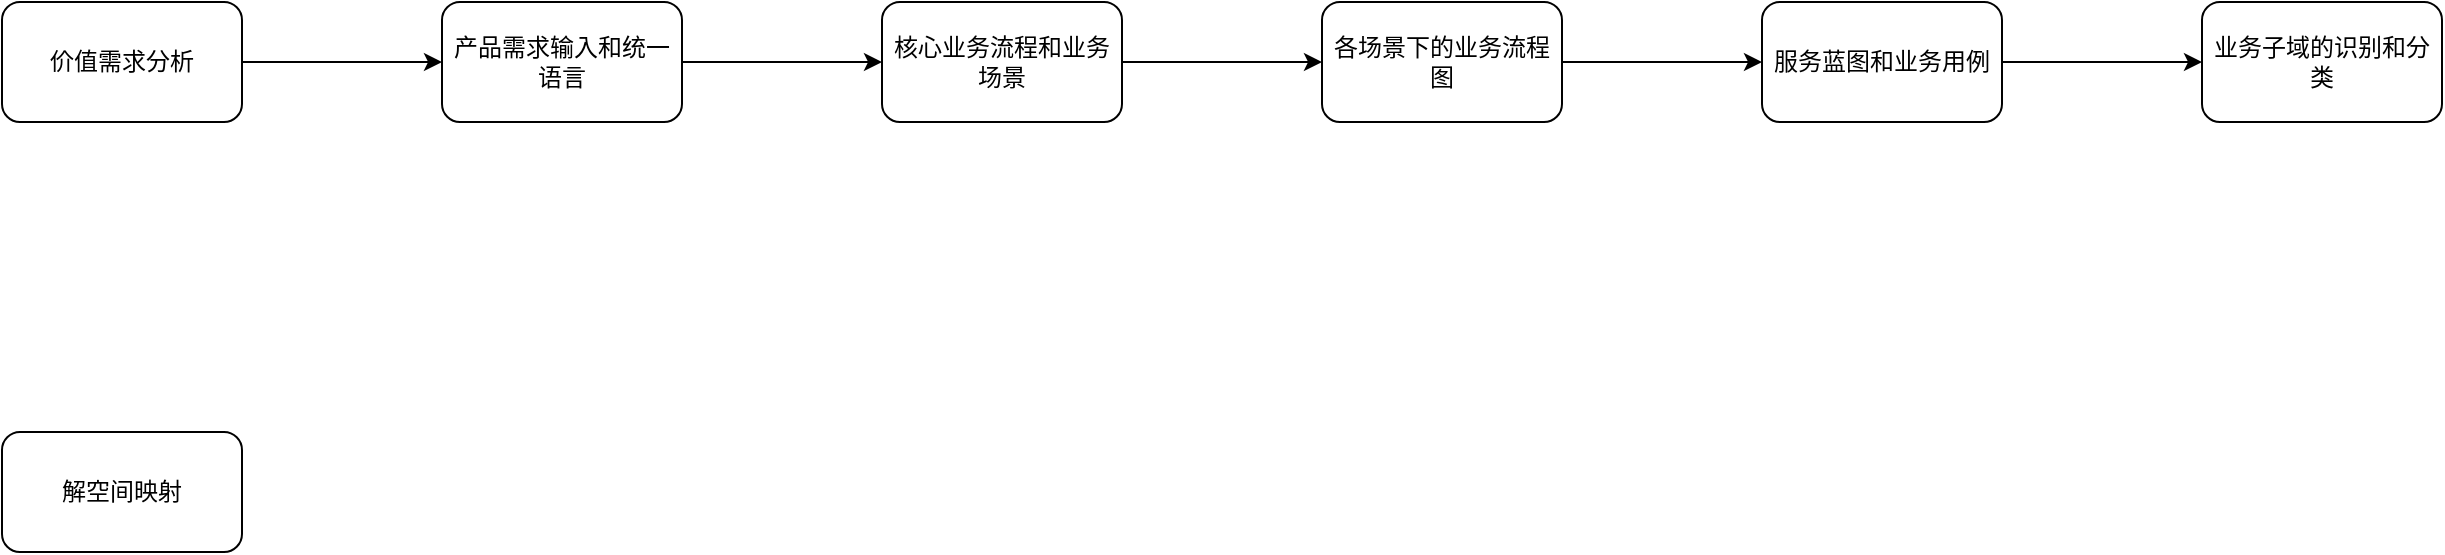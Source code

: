 <mxfile version="24.0.3" type="github" pages="2">
  <diagram id="Bya8YVAi6foZ-Rw3QWvD" name="整体工作流程">
    <mxGraphModel dx="3085" dy="761" grid="1" gridSize="10" guides="1" tooltips="1" connect="1" arrows="1" fold="1" page="1" pageScale="1" pageWidth="827" pageHeight="1169" math="0" shadow="0">
      <root>
        <mxCell id="0" />
        <mxCell id="1" parent="0" />
        <mxCell id="W6MPHKf1kPhkQsMJVkWc-1" value="解空间映射" style="rounded=1;whiteSpace=wrap;html=1;" parent="1" vertex="1">
          <mxGeometry x="-1170" y="585" width="120" height="60" as="geometry" />
        </mxCell>
        <mxCell id="W6MPHKf1kPhkQsMJVkWc-2" value="" style="edgeStyle=orthogonalEdgeStyle;rounded=0;orthogonalLoop=1;jettySize=auto;html=1;" parent="1" source="W6MPHKf1kPhkQsMJVkWc-3" target="W6MPHKf1kPhkQsMJVkWc-5" edge="1">
          <mxGeometry relative="1" as="geometry" />
        </mxCell>
        <mxCell id="W6MPHKf1kPhkQsMJVkWc-3" value="价值需求分析" style="rounded=1;whiteSpace=wrap;html=1;" parent="1" vertex="1">
          <mxGeometry x="-1170" y="370" width="120" height="60" as="geometry" />
        </mxCell>
        <mxCell id="W6MPHKf1kPhkQsMJVkWc-4" value="" style="edgeStyle=orthogonalEdgeStyle;rounded=0;orthogonalLoop=1;jettySize=auto;html=1;" parent="1" source="W6MPHKf1kPhkQsMJVkWc-5" target="W6MPHKf1kPhkQsMJVkWc-7" edge="1">
          <mxGeometry relative="1" as="geometry" />
        </mxCell>
        <mxCell id="W6MPHKf1kPhkQsMJVkWc-5" value="产品需求输入和统一语言" style="rounded=1;whiteSpace=wrap;html=1;" parent="1" vertex="1">
          <mxGeometry x="-950" y="370" width="120" height="60" as="geometry" />
        </mxCell>
        <mxCell id="W6MPHKf1kPhkQsMJVkWc-6" value="" style="edgeStyle=orthogonalEdgeStyle;rounded=0;orthogonalLoop=1;jettySize=auto;html=1;" parent="1" source="W6MPHKf1kPhkQsMJVkWc-7" target="W6MPHKf1kPhkQsMJVkWc-9" edge="1">
          <mxGeometry relative="1" as="geometry" />
        </mxCell>
        <mxCell id="W6MPHKf1kPhkQsMJVkWc-7" value="核心业务流程和业务场景" style="rounded=1;whiteSpace=wrap;html=1;" parent="1" vertex="1">
          <mxGeometry x="-730" y="370" width="120" height="60" as="geometry" />
        </mxCell>
        <mxCell id="W6MPHKf1kPhkQsMJVkWc-8" value="" style="edgeStyle=orthogonalEdgeStyle;rounded=0;orthogonalLoop=1;jettySize=auto;html=1;" parent="1" source="W6MPHKf1kPhkQsMJVkWc-9" target="W6MPHKf1kPhkQsMJVkWc-11" edge="1">
          <mxGeometry relative="1" as="geometry" />
        </mxCell>
        <mxCell id="W6MPHKf1kPhkQsMJVkWc-9" value="各场景下的业务流程图" style="rounded=1;whiteSpace=wrap;html=1;" parent="1" vertex="1">
          <mxGeometry x="-510" y="370" width="120" height="60" as="geometry" />
        </mxCell>
        <mxCell id="W6MPHKf1kPhkQsMJVkWc-10" value="" style="edgeStyle=orthogonalEdgeStyle;rounded=0;orthogonalLoop=1;jettySize=auto;html=1;" parent="1" source="W6MPHKf1kPhkQsMJVkWc-11" target="W6MPHKf1kPhkQsMJVkWc-12" edge="1">
          <mxGeometry relative="1" as="geometry" />
        </mxCell>
        <mxCell id="W6MPHKf1kPhkQsMJVkWc-11" value="服务蓝图和业务用例" style="rounded=1;whiteSpace=wrap;html=1;" parent="1" vertex="1">
          <mxGeometry x="-290" y="370" width="120" height="60" as="geometry" />
        </mxCell>
        <mxCell id="W6MPHKf1kPhkQsMJVkWc-12" value="业务子域的识别和分类" style="rounded=1;whiteSpace=wrap;html=1;" parent="1" vertex="1">
          <mxGeometry x="-70" y="370" width="120" height="60" as="geometry" />
        </mxCell>
      </root>
    </mxGraphModel>
  </diagram>
  <diagram name="领域模型" id="Vdfozk7uvms10Qj7DWLC">
    <mxGraphModel dx="2258" dy="1930" grid="1" gridSize="10" guides="1" tooltips="1" connect="1" arrows="1" fold="1" page="1" pageScale="1" pageWidth="827" pageHeight="1169" math="0" shadow="0">
      <root>
        <mxCell id="0" />
        <mxCell id="1" parent="0" />
        <mxCell id="XD4aT4Mzu0UsRtTv3BFP-1" value="软件管理" style="shape=folder;fontStyle=1;tabWidth=110;tabHeight=30;tabPosition=left;html=1;boundedLbl=1;labelInHeader=1;container=1;collapsible=0;recursiveResize=0;whiteSpace=wrap;fillColor=none;movable=1;resizable=1;rotatable=1;deletable=1;editable=1;locked=0;connectable=1;strokeColor=#000000;align=center;" parent="1" vertex="1">
          <mxGeometry x="650" y="-720" width="761" height="650" as="geometry" />
        </mxCell>
        <mxCell id="XD4aT4Mzu0UsRtTv3BFP-2" value="{&lt;br&gt;&amp;nbsp; 子系统不能成为父系统&lt;br&gt;&amp;nbsp; 父系统不能是已停用状态&lt;br&gt;&amp;nbsp; 没有父系统的系统其本身则为主分支&lt;br&gt;&amp;nbsp; 被添加的应用必须没有从属的系统&lt;br&gt;}" style="shape=note2;boundedLbl=1;whiteSpace=wrap;html=1;size=25;verticalAlign=top;align=left;fillColor=#e3c800;strokeColor=#B09500;fontColor=#000000;" parent="XD4aT4Mzu0UsRtTv3BFP-1" vertex="1">
          <mxGeometry x="370" y="50" width="160" height="180" as="geometry" />
        </mxCell>
        <mxCell id="XD4aT4Mzu0UsRtTv3BFP-3" value="&lt;p style=&quot;margin:0px;margin-top:4px;text-align:center;&quot;&gt;&lt;b&gt;软件系统&lt;/b&gt;&lt;/p&gt;&lt;hr size=&quot;1&quot;&gt;&lt;div style=&quot;height:2px;&quot;&gt;&lt;br&gt;&lt;/div&gt;" style="verticalAlign=top;align=left;overflow=fill;fontSize=12;fontFamily=Helvetica;html=1;whiteSpace=wrap;" parent="XD4aT4Mzu0UsRtTv3BFP-1" vertex="1">
          <mxGeometry x="141" y="225" width="140" height="125" as="geometry" />
        </mxCell>
        <mxCell id="XD4aT4Mzu0UsRtTv3BFP-4" value="" style="endArrow=none;startArrow=none;endFill=0;startFill=0;endSize=8;html=1;verticalAlign=bottom;dashed=1;labelBackgroundColor=none;dashPattern=10 10;rounded=0;exitX=0;exitY=0.5;exitDx=0;exitDy=0;exitPerimeter=0;entryX=0.5;entryY=0;entryDx=0;entryDy=0;" parent="XD4aT4Mzu0UsRtTv3BFP-1" source="XD4aT4Mzu0UsRtTv3BFP-2" target="XD4aT4Mzu0UsRtTv3BFP-3" edge="1">
          <mxGeometry width="160" relative="1" as="geometry">
            <mxPoint x="223" y="570" as="sourcePoint" />
            <mxPoint x="281" y="570" as="targetPoint" />
          </mxGeometry>
        </mxCell>
        <mxCell id="XD4aT4Mzu0UsRtTv3BFP-5" value="&lt;p style=&quot;margin:0px;margin-top:4px;text-align:center;&quot;&gt;&lt;b&gt;软件系统状态&lt;/b&gt;&lt;/p&gt;&lt;hr size=&quot;1&quot;&gt;&lt;div style=&quot;height:2px;&quot;&gt;&lt;/div&gt;" style="verticalAlign=top;align=left;overflow=fill;fontSize=12;fontFamily=Helvetica;html=1;whiteSpace=wrap;" parent="XD4aT4Mzu0UsRtTv3BFP-1" vertex="1">
          <mxGeometry x="400" y="320" width="140" height="60" as="geometry" />
        </mxCell>
        <mxCell id="XD4aT4Mzu0UsRtTv3BFP-6" value="" style="endArrow=none;html=1;edgeStyle=orthogonalEdgeStyle;rounded=0;exitX=1;exitY=0.75;exitDx=0;exitDy=0;entryX=0;entryY=0.5;entryDx=0;entryDy=0;" parent="XD4aT4Mzu0UsRtTv3BFP-1" source="XD4aT4Mzu0UsRtTv3BFP-3" target="XD4aT4Mzu0UsRtTv3BFP-5" edge="1">
          <mxGeometry relative="1" as="geometry">
            <mxPoint x="605.5" y="679" as="sourcePoint" />
            <mxPoint x="1165.5" y="679" as="targetPoint" />
          </mxGeometry>
        </mxCell>
        <mxCell id="XD4aT4Mzu0UsRtTv3BFP-7" value="0...*" style="edgeLabel;resizable=0;html=1;align=left;verticalAlign=bottom;" parent="XD4aT4Mzu0UsRtTv3BFP-6" connectable="0" vertex="1">
          <mxGeometry x="-1" relative="1" as="geometry">
            <mxPoint x="4" as="offset" />
          </mxGeometry>
        </mxCell>
        <mxCell id="XD4aT4Mzu0UsRtTv3BFP-8" value="1...1" style="edgeLabel;resizable=0;html=1;align=right;verticalAlign=bottom;" parent="XD4aT4Mzu0UsRtTv3BFP-6" connectable="0" vertex="1">
          <mxGeometry x="1" relative="1" as="geometry">
            <mxPoint x="-6" as="offset" />
          </mxGeometry>
        </mxCell>
        <mxCell id="XD4aT4Mzu0UsRtTv3BFP-9" value="- 未发布&lt;br&gt;- 已发布&lt;br&gt;- 变更中&lt;br&gt;- 已停用" style="shape=note2;boundedLbl=1;whiteSpace=wrap;html=1;size=25;verticalAlign=top;align=left;fillColor=#fad7ac;strokeColor=#b46504;" parent="XD4aT4Mzu0UsRtTv3BFP-1" vertex="1">
          <mxGeometry x="600" y="370" width="120" height="110" as="geometry" />
        </mxCell>
        <mxCell id="XD4aT4Mzu0UsRtTv3BFP-10" value="" style="endArrow=none;startArrow=none;endFill=0;startFill=0;endSize=8;html=1;verticalAlign=bottom;dashed=1;labelBackgroundColor=none;dashPattern=10 10;rounded=0;exitX=0;exitY=0;exitDx=0;exitDy=0;exitPerimeter=0;entryX=1;entryY=0.25;entryDx=0;entryDy=0;" parent="XD4aT4Mzu0UsRtTv3BFP-1" source="XD4aT4Mzu0UsRtTv3BFP-9" target="XD4aT4Mzu0UsRtTv3BFP-5" edge="1">
          <mxGeometry width="160" relative="1" as="geometry">
            <mxPoint x="5" y="692" as="sourcePoint" />
            <mxPoint x="77" y="644" as="targetPoint" />
          </mxGeometry>
        </mxCell>
        <mxCell id="XD4aT4Mzu0UsRtTv3BFP-11" value="系统名称" style="text;html=1;strokeColor=none;fillColor=none;align=left;verticalAlign=middle;whiteSpace=wrap;rounded=0;" parent="XD4aT4Mzu0UsRtTv3BFP-1" vertex="1">
          <mxGeometry x="142" y="252" width="139" height="26" as="geometry" />
        </mxCell>
        <mxCell id="XD4aT4Mzu0UsRtTv3BFP-12" value="父系统" style="text;html=1;strokeColor=none;fillColor=none;align=left;verticalAlign=middle;whiteSpace=wrap;rounded=0;" parent="XD4aT4Mzu0UsRtTv3BFP-1" vertex="1">
          <mxGeometry x="142" y="279" width="139" height="26" as="geometry" />
        </mxCell>
        <mxCell id="XD4aT4Mzu0UsRtTv3BFP-13" value="目标环境" style="text;html=1;strokeColor=none;fillColor=none;align=left;verticalAlign=middle;whiteSpace=wrap;rounded=0;" parent="XD4aT4Mzu0UsRtTv3BFP-1" vertex="1">
          <mxGeometry x="142" y="305" width="139" height="26" as="geometry" />
        </mxCell>
        <mxCell id="v-RLYn9fKf8f6NRElOlS-25" value="" style="endArrow=none;html=1;edgeStyle=orthogonalEdgeStyle;rounded=0;entryX=0.5;entryY=1;entryDx=0;entryDy=0;exitX=0.5;exitY=0;exitDx=0;exitDy=0;" parent="XD4aT4Mzu0UsRtTv3BFP-1" source="9sY-IFKgFKd15J0_CMQc-9" target="XD4aT4Mzu0UsRtTv3BFP-3" edge="1">
          <mxGeometry relative="1" as="geometry">
            <mxPoint x="214" y="986" as="sourcePoint" />
            <mxPoint x="141" y="460" as="targetPoint" />
            <Array as="points">
              <mxPoint x="206" y="350" />
            </Array>
          </mxGeometry>
        </mxCell>
        <mxCell id="v-RLYn9fKf8f6NRElOlS-26" value="0...1" style="edgeLabel;resizable=0;html=1;align=right;verticalAlign=bottom;" parent="v-RLYn9fKf8f6NRElOlS-25" connectable="0" vertex="1">
          <mxGeometry x="1" relative="1" as="geometry">
            <mxPoint x="24" y="22" as="offset" />
          </mxGeometry>
        </mxCell>
        <mxCell id="v-RLYn9fKf8f6NRElOlS-27" value="0...*" style="edgeLabel;html=1;align=center;verticalAlign=middle;resizable=0;points=[];" parent="v-RLYn9fKf8f6NRElOlS-25" vertex="1" connectable="0">
          <mxGeometry x="-0.927" y="-2" relative="1" as="geometry">
            <mxPoint x="15" y="-9" as="offset" />
          </mxGeometry>
        </mxCell>
        <mxCell id="9sY-IFKgFKd15J0_CMQc-9" value="&lt;p style=&quot;margin:0px;margin-top:4px;text-align:center;&quot;&gt;&lt;b style=&quot;background-color: initial;&quot;&gt;应用&lt;/b&gt;&lt;br&gt;&lt;/p&gt;&lt;hr size=&quot;1&quot;&gt;&lt;div style=&quot;height:2px;&quot;&gt;&lt;/div&gt;" style="verticalAlign=top;align=left;overflow=fill;fontSize=12;fontFamily=Helvetica;html=1;whiteSpace=wrap;" parent="XD4aT4Mzu0UsRtTv3BFP-1" vertex="1">
          <mxGeometry x="141" y="430" width="130" height="68" as="geometry" />
        </mxCell>
        <mxCell id="9sY-IFKgFKd15J0_CMQc-10" value="{&lt;br&gt;&lt;div&gt;&amp;nbsp; 应用不可重复添加&lt;/div&gt;&lt;div&gt;}&lt;/div&gt;" style="shape=note2;boundedLbl=1;whiteSpace=wrap;html=1;size=25;verticalAlign=top;align=left;fillColor=#e3c800;strokeColor=#B09500;fontColor=#000000;" parent="XD4aT4Mzu0UsRtTv3BFP-1" vertex="1">
          <mxGeometry x="380" y="470" width="160" height="100" as="geometry" />
        </mxCell>
        <mxCell id="9sY-IFKgFKd15J0_CMQc-11" value="" style="endArrow=none;startArrow=none;endFill=0;startFill=0;endSize=8;html=1;verticalAlign=bottom;dashed=1;labelBackgroundColor=none;dashPattern=10 10;rounded=0;exitX=1;exitY=0.625;exitDx=0;exitDy=0;exitPerimeter=0;entryX=0.01;entryY=0.228;entryDx=0;entryDy=0;entryPerimeter=0;" parent="XD4aT4Mzu0UsRtTv3BFP-1" source="9sY-IFKgFKd15J0_CMQc-9" target="9sY-IFKgFKd15J0_CMQc-10" edge="1">
          <mxGeometry width="160" relative="1" as="geometry">
            <mxPoint x="310" y="510" as="sourcePoint" />
            <mxPoint x="438" y="603" as="targetPoint" />
          </mxGeometry>
        </mxCell>
        <mxCell id="XD4aT4Mzu0UsRtTv3BFP-18" value="目标环境管理" style="shape=folder;fontStyle=1;tabWidth=110;tabHeight=30;tabPosition=left;html=1;boundedLbl=1;labelInHeader=1;container=1;collapsible=0;recursiveResize=0;whiteSpace=wrap;fillColor=none;movable=1;resizable=1;rotatable=1;deletable=1;editable=1;locked=0;connectable=1;strokeColor=#000000;fontColor=#000000;" parent="1" vertex="1">
          <mxGeometry x="2500" y="-20" width="610" height="790" as="geometry" />
        </mxCell>
        <mxCell id="XD4aT4Mzu0UsRtTv3BFP-19" value="应用管理" style="shape=folder;fontStyle=1;tabWidth=110;tabHeight=30;tabPosition=left;html=1;boundedLbl=1;labelInHeader=1;container=1;collapsible=0;recursiveResize=0;whiteSpace=wrap;fillColor=none;movable=1;resizable=1;rotatable=1;deletable=1;editable=1;locked=0;connectable=1;strokeColor=#000000;fontColor=#000000;" parent="1" vertex="1">
          <mxGeometry x="650" y="-51" width="760" height="821" as="geometry" />
        </mxCell>
        <mxCell id="XD4aT4Mzu0UsRtTv3BFP-20" value="&lt;p style=&quot;margin:0px;margin-top:4px;text-align:center;&quot;&gt;&lt;b&gt;制品&lt;/b&gt;&lt;/p&gt;&lt;hr size=&quot;1&quot;&gt;&lt;div style=&quot;height:2px;&quot;&gt;&lt;/div&gt;" style="verticalAlign=top;align=left;overflow=fill;fontSize=12;fontFamily=Helvetica;html=1;whiteSpace=wrap;" parent="XD4aT4Mzu0UsRtTv3BFP-19" vertex="1">
          <mxGeometry x="200" y="536" width="140" height="60" as="geometry" />
        </mxCell>
        <mxCell id="XD4aT4Mzu0UsRtTv3BFP-23" value="{&lt;br&gt;&amp;nbsp; 子应用不能成为父应用&lt;div&gt;&amp;nbsp; 子应用只能有一个父应用&lt;br&gt;&amp;nbsp; 创建应用的时候，同时也要将中台的应用创建出来，并能够将应用的菜单配置出来&lt;br&gt;}&lt;/div&gt;" style="shape=note2;boundedLbl=1;whiteSpace=wrap;html=1;size=25;verticalAlign=top;align=left;fillColor=#e3c800;strokeColor=#B09500;fontColor=#000000;" parent="XD4aT4Mzu0UsRtTv3BFP-19" vertex="1">
          <mxGeometry x="431" y="521" width="160" height="150" as="geometry" />
        </mxCell>
        <mxCell id="XD4aT4Mzu0UsRtTv3BFP-24" value="灵捷品台集成了中台的能力，但是中台和灵捷平台应该独立的进行演化，不能进行业务概念的耦合。&lt;div&gt;与中台中的应用，一一对应，在创建本平台的应用的时候，也要把中台中的应用创建出来，并且把该应用的菜单配置好&lt;/div&gt;" style="shape=note2;boundedLbl=1;whiteSpace=wrap;html=1;size=25;verticalAlign=top;align=left;fillColor=#fad7ac;strokeColor=#b46504;" parent="XD4aT4Mzu0UsRtTv3BFP-19" vertex="1">
          <mxGeometry x="90" y="81" width="160" height="216" as="geometry" />
        </mxCell>
        <mxCell id="UAUAr4L55qGhMqzZgOZg-6" value="子应用&lt;div&gt;子分支&lt;/div&gt;" style="edgeLabel;resizable=0;html=1;align=left;verticalAlign=bottom;" parent="XD4aT4Mzu0UsRtTv3BFP-19" connectable="0" vertex="1">
          <mxGeometry x="340" y="457" as="geometry" />
        </mxCell>
        <mxCell id="XD4aT4Mzu0UsRtTv3BFP-25" value="发布管理" style="shape=folder;fontStyle=1;tabWidth=110;tabHeight=30;tabPosition=left;html=1;boundedLbl=1;labelInHeader=1;container=1;collapsible=0;recursiveResize=0;whiteSpace=wrap;fillColor=none;movable=1;resizable=1;rotatable=1;deletable=1;editable=1;locked=0;connectable=1;strokeColor=#000000;fontColor=#000000;" parent="1" vertex="1">
          <mxGeometry x="1510" y="-30" width="884" height="800" as="geometry" />
        </mxCell>
        <mxCell id="XD4aT4Mzu0UsRtTv3BFP-26" value="{&lt;br&gt;&amp;nbsp; 正在执行中的发布，不能再次执行&lt;br&gt;}" style="shape=note2;boundedLbl=1;whiteSpace=wrap;html=1;size=25;verticalAlign=top;align=left;fillColor=#e3c800;strokeColor=#B09500;fontColor=#000000;" parent="XD4aT4Mzu0UsRtTv3BFP-25" vertex="1">
          <mxGeometry x="660" y="190" width="160" height="102" as="geometry" />
        </mxCell>
        <mxCell id="XD4aT4Mzu0UsRtTv3BFP-27" value="{&lt;br&gt;&amp;nbsp; 已发布不可删除&lt;br&gt;&amp;nbsp; 中间件任务已发布不可删除、不可编辑&lt;br&gt;&amp;nbsp; 应用任务已发布后只能变更版本&lt;br&gt;}" style="shape=note2;boundedLbl=1;whiteSpace=wrap;html=1;size=25;verticalAlign=top;align=left;fillColor=#e3c800;strokeColor=#B09500;fontColor=#000000;" parent="XD4aT4Mzu0UsRtTv3BFP-25" vertex="1">
          <mxGeometry x="350" y="430" width="160" height="156" as="geometry" />
        </mxCell>
        <mxCell id="C-zymuS8x35bR6EZPCXb-1" value="agent要单独部署，并拆分模块" style="shape=note2;boundedLbl=1;whiteSpace=wrap;html=1;size=25;verticalAlign=top;align=left;fillColor=#fad7ac;strokeColor=#b46504;" parent="XD4aT4Mzu0UsRtTv3BFP-25" vertex="1">
          <mxGeometry x="240" y="640" width="120" height="90" as="geometry" />
        </mxCell>
        <mxCell id="XD4aT4Mzu0UsRtTv3BFP-28" value="用户管理" style="shape=folder;fontStyle=1;tabWidth=110;tabHeight=30;tabPosition=left;html=1;boundedLbl=1;labelInHeader=1;container=1;collapsible=0;recursiveResize=0;whiteSpace=wrap;fillColor=none;movable=1;resizable=1;rotatable=1;deletable=1;editable=1;locked=0;connectable=1;strokeColor=#000000;fontColor=#000000;" parent="1" vertex="1">
          <mxGeometry x="-410" y="-590" width="810" height="455" as="geometry" />
        </mxCell>
        <mxCell id="XD4aT4Mzu0UsRtTv3BFP-29" value="&lt;p style=&quot;margin:0px;margin-top:4px;text-align:center;&quot;&gt;&lt;b&gt;用户&lt;/b&gt;&lt;/p&gt;&lt;hr size=&quot;1&quot;&gt;&lt;div style=&quot;height:2px;&quot;&gt;&lt;/div&gt;" style="verticalAlign=top;align=left;overflow=fill;fontSize=12;fontFamily=Helvetica;html=1;whiteSpace=wrap;" parent="XD4aT4Mzu0UsRtTv3BFP-28" vertex="1">
          <mxGeometry x="240" y="150" width="140" height="60" as="geometry" />
        </mxCell>
        <mxCell id="XD4aT4Mzu0UsRtTv3BFP-30" value="项目管理" style="shape=folder;fontStyle=1;tabWidth=110;tabHeight=30;tabPosition=left;html=1;boundedLbl=1;labelInHeader=1;container=1;collapsible=0;recursiveResize=0;whiteSpace=wrap;fillColor=none;movable=1;resizable=1;rotatable=1;deletable=1;editable=1;locked=0;connectable=1;strokeColor=#000000;fontColor=#000000;" parent="1" vertex="1">
          <mxGeometry x="-410" y="-81" width="810" height="961" as="geometry" />
        </mxCell>
        <mxCell id="XD4aT4Mzu0UsRtTv3BFP-32" value="{&lt;br&gt;&amp;nbsp; 项目必须有且只有一个项目经理&lt;div&gt;&amp;nbsp; 项目的开始时间不能大于结束时间&lt;br&gt;}&lt;/div&gt;" style="shape=note2;boundedLbl=1;whiteSpace=wrap;html=1;size=25;verticalAlign=top;align=left;fillColor=#e3c800;strokeColor=#B09500;fontColor=#000000;" parent="XD4aT4Mzu0UsRtTv3BFP-30" vertex="1">
          <mxGeometry x="250" y="400" width="170" height="120" as="geometry" />
        </mxCell>
        <mxCell id="XD4aT4Mzu0UsRtTv3BFP-35" value="&lt;p style=&quot;margin:0px;margin-top:4px;text-align:center;&quot;&gt;&lt;b&gt;制品&lt;/b&gt;&lt;/p&gt;&lt;hr size=&quot;1&quot;&gt;&lt;div style=&quot;height:2px;&quot;&gt;&lt;/div&gt;" style="verticalAlign=top;align=left;overflow=fill;fontSize=12;fontFamily=Helvetica;html=1;whiteSpace=wrap;" parent="XD4aT4Mzu0UsRtTv3BFP-30" vertex="1">
          <mxGeometry x="640" y="581" width="140" height="60" as="geometry" />
        </mxCell>
        <mxCell id="XD4aT4Mzu0UsRtTv3BFP-34" value="&lt;p style=&quot;margin:0px;margin-top:4px;text-align:center;&quot;&gt;&lt;b&gt;需求&lt;/b&gt;&lt;/p&gt;&lt;hr size=&quot;1&quot;&gt;&lt;div style=&quot;height:2px;&quot;&gt;&lt;/div&gt;" style="verticalAlign=top;align=left;overflow=fill;fontSize=12;fontFamily=Helvetica;html=1;whiteSpace=wrap;" parent="XD4aT4Mzu0UsRtTv3BFP-30" vertex="1">
          <mxGeometry x="330" y="581" width="140" height="60" as="geometry" />
        </mxCell>
        <mxCell id="XD4aT4Mzu0UsRtTv3BFP-122" value="" style="endArrow=none;html=1;edgeStyle=orthogonalEdgeStyle;rounded=0;exitX=1;exitY=0.75;exitDx=0;exitDy=0;entryX=0;entryY=0.75;entryDx=0;entryDy=0;entryPerimeter=0;" parent="XD4aT4Mzu0UsRtTv3BFP-30" source="XD4aT4Mzu0UsRtTv3BFP-34" target="XD4aT4Mzu0UsRtTv3BFP-35" edge="1">
          <mxGeometry relative="1" as="geometry">
            <mxPoint x="605" y="490" as="sourcePoint" />
            <mxPoint x="653" y="605" as="targetPoint" />
          </mxGeometry>
        </mxCell>
        <mxCell id="XD4aT4Mzu0UsRtTv3BFP-123" value="0..1" style="edgeLabel;resizable=0;html=1;align=right;verticalAlign=bottom;" parent="XD4aT4Mzu0UsRtTv3BFP-122" connectable="0" vertex="1">
          <mxGeometry x="1" relative="1" as="geometry">
            <mxPoint x="-5" as="offset" />
          </mxGeometry>
        </mxCell>
        <mxCell id="XD4aT4Mzu0UsRtTv3BFP-124" value="0...*" style="edgeLabel;html=1;align=center;verticalAlign=middle;resizable=0;points=[];" parent="XD4aT4Mzu0UsRtTv3BFP-122" vertex="1" connectable="0">
          <mxGeometry x="-0.842" y="1" relative="1" as="geometry">
            <mxPoint x="-2" y="-9" as="offset" />
          </mxGeometry>
        </mxCell>
        <mxCell id="gT5MNKfoQjgkuWySNdaM-21" value="&lt;div&gt;&amp;lt;&amp;lt;value&amp;gt;&amp;gt;&lt;/div&gt;&amp;lt;&amp;lt;enumeration&amp;gt;&amp;gt;&lt;br&gt;&lt;b&gt;项目类型&lt;/b&gt;" style="swimlane;fontStyle=0;align=center;verticalAlign=top;childLayout=stackLayout;horizontal=1;startSize=59;horizontalStack=0;resizeParent=1;resizeParentMax=0;resizeLast=0;collapsible=0;marginBottom=0;html=1;whiteSpace=wrap;" parent="XD4aT4Mzu0UsRtTv3BFP-30" vertex="1">
          <mxGeometry x="130" y="211" width="140" height="120" as="geometry" />
        </mxCell>
        <mxCell id="gT5MNKfoQjgkuWySNdaM-22" value="低代码&lt;div&gt;前台工程&lt;/div&gt;&lt;div&gt;&lt;br&gt;&lt;/div&gt;" style="text;html=1;strokeColor=none;fillColor=none;align=left;verticalAlign=middle;spacingLeft=4;spacingRight=4;overflow=hidden;rotatable=0;points=[[0,0.5],[1,0.5]];portConstraint=eastwest;whiteSpace=wrap;" parent="gT5MNKfoQjgkuWySNdaM-21" vertex="1">
          <mxGeometry y="59" width="140" height="61" as="geometry" />
        </mxCell>
        <mxCell id="gT5MNKfoQjgkuWySNdaM-23" value="&lt;div&gt;&amp;lt;&amp;lt;value&amp;gt;&amp;gt;&lt;/div&gt;&amp;lt;&amp;lt;enumeration&amp;gt;&amp;gt;&lt;br&gt;&lt;b&gt;项目状态&lt;/b&gt;" style="swimlane;fontStyle=0;align=center;verticalAlign=top;childLayout=stackLayout;horizontal=1;startSize=59;horizontalStack=0;resizeParent=1;resizeParentMax=0;resizeLast=0;collapsible=0;marginBottom=0;html=1;whiteSpace=wrap;" parent="XD4aT4Mzu0UsRtTv3BFP-30" vertex="1">
          <mxGeometry x="300" y="211" width="140" height="120" as="geometry" />
        </mxCell>
        <mxCell id="gT5MNKfoQjgkuWySNdaM-24" value="&lt;div&gt;- 进行中&lt;br&gt;- 已关闭&lt;br&gt;- 挂起&lt;br&gt;- 未启动&lt;br&gt;&lt;/div&gt;" style="text;html=1;strokeColor=none;fillColor=none;align=left;verticalAlign=middle;spacingLeft=4;spacingRight=4;overflow=hidden;rotatable=0;points=[[0,0.5],[1,0.5]];portConstraint=eastwest;whiteSpace=wrap;" parent="gT5MNKfoQjgkuWySNdaM-23" vertex="1">
          <mxGeometry y="59" width="140" height="61" as="geometry" />
        </mxCell>
        <mxCell id="9sY-IFKgFKd15J0_CMQc-5" value="{&lt;br&gt;&amp;nbsp; 制品的名称+版本号&lt;span style=&quot;background-color: initial;&quot;&gt;不可重复&lt;/span&gt;&lt;div&gt;&amp;nbsp; 已经被添加到应用当中的制品不可被删除&lt;/div&gt;&lt;div&gt;&amp;nbsp; 制品的包，要存储在指定的目录下，例如agileleap/usims/dorms/1.0.json&lt;/div&gt;&lt;div&gt;&amp;nbsp; &amp;nbsp;发行包不可修改&lt;/div&gt;&lt;div&gt;&amp;nbsp; &amp;nbsp;名称和版本号不可修改&lt;/div&gt;&lt;div&gt;&amp;nbsp; &amp;nbsp;打包时间不可修改&lt;br&gt;}&lt;/div&gt;" style="shape=note2;boundedLbl=1;whiteSpace=wrap;html=1;size=25;verticalAlign=top;align=left;fillColor=#e3c800;strokeColor=#B09500;fontColor=#000000;" parent="XD4aT4Mzu0UsRtTv3BFP-30" vertex="1">
          <mxGeometry x="590" y="691" width="170" height="230" as="geometry" />
        </mxCell>
        <mxCell id="9sY-IFKgFKd15J0_CMQc-6" value="" style="endArrow=none;startArrow=none;endFill=0;startFill=0;endSize=8;html=1;verticalAlign=bottom;dashed=1;labelBackgroundColor=none;dashPattern=10 10;rounded=0;exitX=0.25;exitY=1;exitDx=0;exitDy=0;entryX=0.5;entryY=0;entryDx=0;entryDy=0;entryPerimeter=0;" parent="XD4aT4Mzu0UsRtTv3BFP-30" source="XD4aT4Mzu0UsRtTv3BFP-35" target="9sY-IFKgFKd15J0_CMQc-5" edge="1">
          <mxGeometry width="160" relative="1" as="geometry">
            <mxPoint x="965" y="1251" as="sourcePoint" />
            <mxPoint x="925" y="1281" as="targetPoint" />
          </mxGeometry>
        </mxCell>
        <mxCell id="9sY-IFKgFKd15J0_CMQc-7" value="制品当中存在菜单相关信息" style="shape=note2;boundedLbl=1;whiteSpace=wrap;html=1;size=25;verticalAlign=top;align=left;fillColor=#fad7ac;strokeColor=#b46504;" parent="XD4aT4Mzu0UsRtTv3BFP-30" vertex="1">
          <mxGeometry x="260" y="701" width="160" height="80" as="geometry" />
        </mxCell>
        <mxCell id="9sY-IFKgFKd15J0_CMQc-8" value="" style="endArrow=none;startArrow=none;endFill=0;startFill=0;endSize=8;html=1;verticalAlign=bottom;dashed=1;labelBackgroundColor=none;dashPattern=10 10;rounded=0;exitX=0;exitY=1;exitDx=0;exitDy=0;entryX=0.5;entryY=0;entryDx=0;entryDy=0;entryPerimeter=0;" parent="XD4aT4Mzu0UsRtTv3BFP-30" source="XD4aT4Mzu0UsRtTv3BFP-35" target="9sY-IFKgFKd15J0_CMQc-7" edge="1">
          <mxGeometry width="160" relative="1" as="geometry">
            <mxPoint x="650" y="651" as="sourcePoint" />
            <mxPoint x="585" y="711" as="targetPoint" />
          </mxGeometry>
        </mxCell>
        <mxCell id="XD4aT4Mzu0UsRtTv3BFP-33" value="&lt;p style=&quot;margin:0px;margin-top:4px;text-align:center;&quot;&gt;&lt;b&gt;&amp;lt;&amp;lt;aggregateroot&amp;gt;&amp;gt;&lt;/b&gt;&lt;/p&gt;&lt;p style=&quot;margin:0px;margin-top:4px;text-align:center;&quot;&gt;&lt;b&gt;项目&lt;/b&gt;&lt;/p&gt;&lt;hr size=&quot;1&quot;&gt;&lt;div style=&quot;height:2px;&quot;&gt;&lt;/div&gt;" style="verticalAlign=top;align=left;overflow=fill;fontSize=12;fontFamily=Helvetica;html=1;whiteSpace=wrap;" parent="1" vertex="1">
          <mxGeometry x="80" y="309" width="140" height="101" as="geometry" />
        </mxCell>
        <mxCell id="XD4aT4Mzu0UsRtTv3BFP-36" value="&lt;p style=&quot;margin:0px;margin-top:4px;text-align:center;&quot;&gt;&lt;b&gt;发布&lt;/b&gt;&lt;/p&gt;&lt;hr size=&quot;1&quot;&gt;&lt;div style=&quot;height:2px;&quot;&gt;&lt;/div&gt;" style="verticalAlign=top;align=left;overflow=fill;fontSize=12;fontFamily=Helvetica;html=1;whiteSpace=wrap;" parent="1" vertex="1">
          <mxGeometry x="2019" y="69" width="140" height="60" as="geometry" />
        </mxCell>
        <mxCell id="XD4aT4Mzu0UsRtTv3BFP-37" value="&lt;p style=&quot;margin:0px;margin-top:4px;text-align:center;&quot;&gt;&lt;b&gt;目标环境&lt;/b&gt;&lt;/p&gt;&lt;hr size=&quot;1&quot;&gt;&lt;div style=&quot;height:2px;&quot;&gt;&lt;/div&gt;" style="verticalAlign=top;align=left;overflow=fill;fontSize=12;fontFamily=Helvetica;html=1;whiteSpace=wrap;" parent="1" vertex="1">
          <mxGeometry x="2620" y="225" width="140" height="86" as="geometry" />
        </mxCell>
        <mxCell id="XD4aT4Mzu0UsRtTv3BFP-50" value="" style="endArrow=none;html=1;edgeStyle=orthogonalEdgeStyle;rounded=0;entryX=1;entryY=0.25;entryDx=0;entryDy=0;exitX=0.75;exitY=0;exitDx=0;exitDy=0;" parent="1" source="XD4aT4Mzu0UsRtTv3BFP-33" target="XD4aT4Mzu0UsRtTv3BFP-29" edge="1">
          <mxGeometry relative="1" as="geometry">
            <mxPoint x="310" y="595" as="sourcePoint" />
            <mxPoint x="310" y="480" as="targetPoint" />
            <Array as="points">
              <mxPoint x="185" y="260" />
              <mxPoint x="315" y="260" />
              <mxPoint x="315" y="-425" />
            </Array>
          </mxGeometry>
        </mxCell>
        <mxCell id="XD4aT4Mzu0UsRtTv3BFP-51" value="0...1" style="edgeLabel;resizable=0;html=1;align=left;verticalAlign=bottom;" parent="XD4aT4Mzu0UsRtTv3BFP-50" connectable="0" vertex="1">
          <mxGeometry x="-1" relative="1" as="geometry">
            <mxPoint x="4" y="-5" as="offset" />
          </mxGeometry>
        </mxCell>
        <mxCell id="XD4aT4Mzu0UsRtTv3BFP-52" value="1...1" style="edgeLabel;resizable=0;html=1;align=right;verticalAlign=bottom;" parent="XD4aT4Mzu0UsRtTv3BFP-50" connectable="0" vertex="1">
          <mxGeometry x="1" relative="1" as="geometry">
            <mxPoint x="30" as="offset" />
          </mxGeometry>
        </mxCell>
        <mxCell id="XD4aT4Mzu0UsRtTv3BFP-53" value="项目经理" style="edgeLabel;html=1;align=center;verticalAlign=middle;resizable=0;points=[];" parent="XD4aT4Mzu0UsRtTv3BFP-50" vertex="1" connectable="0">
          <mxGeometry x="0.844" y="1" relative="1" as="geometry">
            <mxPoint x="-18" y="-11" as="offset" />
          </mxGeometry>
        </mxCell>
        <mxCell id="XD4aT4Mzu0UsRtTv3BFP-54" value="" style="endArrow=none;html=1;edgeStyle=orthogonalEdgeStyle;rounded=0;entryX=1;entryY=0.75;entryDx=0;entryDy=0;exitX=0.5;exitY=0;exitDx=0;exitDy=0;" parent="1" source="XD4aT4Mzu0UsRtTv3BFP-33" target="XD4aT4Mzu0UsRtTv3BFP-29" edge="1">
          <mxGeometry relative="1" as="geometry">
            <mxPoint x="335" y="320" as="sourcePoint" />
            <mxPoint x="335" y="230" as="targetPoint" />
            <Array as="points">
              <mxPoint x="150" y="-395" />
            </Array>
          </mxGeometry>
        </mxCell>
        <mxCell id="XD4aT4Mzu0UsRtTv3BFP-55" value="0...*" style="edgeLabel;resizable=0;html=1;align=left;verticalAlign=bottom;" parent="XD4aT4Mzu0UsRtTv3BFP-54" connectable="0" vertex="1">
          <mxGeometry x="-1" relative="1" as="geometry">
            <mxPoint x="6" y="-4" as="offset" />
          </mxGeometry>
        </mxCell>
        <mxCell id="XD4aT4Mzu0UsRtTv3BFP-56" value="0...*" style="edgeLabel;resizable=0;html=1;align=right;verticalAlign=bottom;" parent="XD4aT4Mzu0UsRtTv3BFP-54" connectable="0" vertex="1">
          <mxGeometry x="1" relative="1" as="geometry">
            <mxPoint x="30" as="offset" />
          </mxGeometry>
        </mxCell>
        <mxCell id="XD4aT4Mzu0UsRtTv3BFP-57" value="项目成员" style="edgeLabel;html=1;align=center;verticalAlign=middle;resizable=0;points=[];" parent="XD4aT4Mzu0UsRtTv3BFP-54" vertex="1" connectable="0">
          <mxGeometry x="0.844" y="1" relative="1" as="geometry">
            <mxPoint x="7" y="-11" as="offset" />
          </mxGeometry>
        </mxCell>
        <mxCell id="XD4aT4Mzu0UsRtTv3BFP-61" value="&lt;p style=&quot;margin:0px;margin-top:4px;text-align:center;&quot;&gt;&lt;b&gt;命名空间&lt;/b&gt;&lt;/p&gt;&lt;hr size=&quot;1&quot;&gt;&lt;div style=&quot;height:2px;&quot;&gt;&lt;/div&gt;" style="verticalAlign=top;align=left;overflow=fill;fontSize=12;fontFamily=Helvetica;html=1;whiteSpace=wrap;" parent="1" vertex="1">
          <mxGeometry x="2620" y="65" width="140" height="76" as="geometry" />
        </mxCell>
        <mxCell id="XD4aT4Mzu0UsRtTv3BFP-64" value="" style="endArrow=none;html=1;edgeStyle=orthogonalEdgeStyle;rounded=0;exitX=1;exitY=0.25;exitDx=0;exitDy=0;dashed=1;entryX=1;entryY=0.25;entryDx=0;entryDy=0;" parent="1" source="XD4aT4Mzu0UsRtTv3BFP-3" target="XD4aT4Mzu0UsRtTv3BFP-37" edge="1">
          <mxGeometry relative="1" as="geometry">
            <mxPoint x="1808" y="-101" as="sourcePoint" />
            <mxPoint x="2086" y="54" as="targetPoint" />
            <Array as="points">
              <mxPoint x="931" y="-290" />
              <mxPoint x="2830" y="-290" />
              <mxPoint x="2830" y="246" />
            </Array>
          </mxGeometry>
        </mxCell>
        <mxCell id="XD4aT4Mzu0UsRtTv3BFP-65" value="0...1" style="edgeLabel;html=1;align=center;verticalAlign=middle;resizable=0;points=[];" parent="XD4aT4Mzu0UsRtTv3BFP-64" vertex="1" connectable="0">
          <mxGeometry x="0.952" y="1" relative="1" as="geometry">
            <mxPoint x="-44" y="-12" as="offset" />
          </mxGeometry>
        </mxCell>
        <mxCell id="XD4aT4Mzu0UsRtTv3BFP-67" value="&lt;p style=&quot;margin:0px;margin-top:4px;text-align:center;&quot;&gt;&lt;b&gt;&amp;lt;&amp;lt;aggregateroot&amp;gt;&amp;gt;&lt;/b&gt;&lt;b&gt;&lt;br&gt;&lt;/b&gt;&lt;/p&gt;&lt;p style=&quot;margin:0px;margin-top:4px;text-align:center;&quot;&gt;&lt;b&gt;应用&lt;/b&gt;&lt;/p&gt;&lt;hr size=&quot;1&quot;&gt;&lt;div style=&quot;height:2px;&quot;&gt;&lt;/div&gt;" style="verticalAlign=top;align=left;overflow=fill;fontSize=12;fontFamily=Helvetica;html=1;whiteSpace=wrap;" parent="1" vertex="1">
          <mxGeometry x="855" y="326" width="130" height="68" as="geometry" />
        </mxCell>
        <mxCell id="XD4aT4Mzu0UsRtTv3BFP-68" value="" style="endArrow=none;html=1;edgeStyle=orthogonalEdgeStyle;rounded=0;entryX=1;entryY=0.5;entryDx=0;entryDy=0;exitX=0;exitY=0.25;exitDx=0;exitDy=0;" parent="1" source="XD4aT4Mzu0UsRtTv3BFP-3" target="XD4aT4Mzu0UsRtTv3BFP-33" edge="1">
          <mxGeometry relative="1" as="geometry">
            <mxPoint x="460" y="-290" as="sourcePoint" />
            <mxPoint x="430" y="270" as="targetPoint" />
            <Array as="points">
              <mxPoint x="480" y="-464" />
              <mxPoint x="480" y="354" />
              <mxPoint x="220" y="354" />
            </Array>
          </mxGeometry>
        </mxCell>
        <mxCell id="XD4aT4Mzu0UsRtTv3BFP-69" value="0...1" style="edgeLabel;resizable=0;html=1;align=left;verticalAlign=bottom;" parent="XD4aT4Mzu0UsRtTv3BFP-68" connectable="0" vertex="1">
          <mxGeometry x="-1" relative="1" as="geometry">
            <mxPoint x="-29" y="-4" as="offset" />
          </mxGeometry>
        </mxCell>
        <mxCell id="XD4aT4Mzu0UsRtTv3BFP-70" value="0...*" style="edgeLabel;resizable=0;html=1;align=right;verticalAlign=bottom;" parent="XD4aT4Mzu0UsRtTv3BFP-68" connectable="0" vertex="1">
          <mxGeometry x="1" relative="1" as="geometry">
            <mxPoint x="28" y="-4" as="offset" />
          </mxGeometry>
        </mxCell>
        <mxCell id="XD4aT4Mzu0UsRtTv3BFP-71" value="" style="endArrow=none;html=1;edgeStyle=orthogonalEdgeStyle;rounded=0;entryX=1;entryY=0.75;entryDx=0;entryDy=0;exitX=-0.009;exitY=0.875;exitDx=0;exitDy=0;exitPerimeter=0;" parent="1" source="XD4aT4Mzu0UsRtTv3BFP-67" target="XD4aT4Mzu0UsRtTv3BFP-33" edge="1">
          <mxGeometry relative="1" as="geometry">
            <mxPoint x="720" y="92" as="sourcePoint" />
            <mxPoint x="440" y="335" as="targetPoint" />
            <Array as="points" />
          </mxGeometry>
        </mxCell>
        <mxCell id="XD4aT4Mzu0UsRtTv3BFP-72" value="0...*" style="edgeLabel;resizable=0;html=1;align=right;verticalAlign=bottom;" parent="XD4aT4Mzu0UsRtTv3BFP-71" connectable="0" vertex="1">
          <mxGeometry x="1" relative="1" as="geometry">
            <mxPoint x="28" as="offset" />
          </mxGeometry>
        </mxCell>
        <mxCell id="XD4aT4Mzu0UsRtTv3BFP-73" value="0...1" style="edgeLabel;html=1;align=center;verticalAlign=middle;resizable=0;points=[];" parent="XD4aT4Mzu0UsRtTv3BFP-71" vertex="1" connectable="0">
          <mxGeometry x="-0.927" y="-2" relative="1" as="geometry">
            <mxPoint x="1" y="-8" as="offset" />
          </mxGeometry>
        </mxCell>
        <mxCell id="XD4aT4Mzu0UsRtTv3BFP-74" value="" style="endArrow=none;startArrow=none;endFill=0;startFill=0;endSize=8;html=1;verticalAlign=bottom;dashed=1;labelBackgroundColor=none;dashPattern=10 10;rounded=0;exitX=0;exitY=0.25;exitDx=0;exitDy=0;entryX=0;entryY=0;entryDx=170;entryDy=25;entryPerimeter=0;" parent="1" source="XD4aT4Mzu0UsRtTv3BFP-33" target="XD4aT4Mzu0UsRtTv3BFP-32" edge="1">
          <mxGeometry width="160" relative="1" as="geometry">
            <mxPoint x="946" y="175" as="sourcePoint" />
            <mxPoint x="820" y="339" as="targetPoint" />
          </mxGeometry>
        </mxCell>
        <mxCell id="XD4aT4Mzu0UsRtTv3BFP-80" value="" style="endArrow=none;startArrow=none;endFill=0;startFill=0;endSize=8;html=1;verticalAlign=bottom;dashed=1;labelBackgroundColor=none;dashPattern=10 10;rounded=0;exitX=0.5;exitY=1;exitDx=0;exitDy=0;exitPerimeter=0;entryX=0;entryY=0;entryDx=0;entryDy=0;" parent="1" source="XD4aT4Mzu0UsRtTv3BFP-24" target="XD4aT4Mzu0UsRtTv3BFP-67" edge="1">
          <mxGeometry width="160" relative="1" as="geometry">
            <mxPoint x="1103" y="405" as="sourcePoint" />
            <mxPoint x="1040" y="385" as="targetPoint" />
          </mxGeometry>
        </mxCell>
        <mxCell id="XD4aT4Mzu0UsRtTv3BFP-81" value="&lt;p style=&quot;margin:0px;margin-top:4px;text-align:center;&quot;&gt;&lt;b&gt;数据源&lt;/b&gt;&lt;/p&gt;&lt;hr size=&quot;1&quot;&gt;&lt;div style=&quot;height:2px;&quot;&gt;&lt;/div&gt;" style="verticalAlign=top;align=left;overflow=fill;fontSize=12;fontFamily=Helvetica;html=1;whiteSpace=wrap;" parent="1" vertex="1">
          <mxGeometry x="2620" y="365" width="140" height="60" as="geometry" />
        </mxCell>
        <mxCell id="XD4aT4Mzu0UsRtTv3BFP-82" value="" style="endArrow=none;html=1;edgeStyle=orthogonalEdgeStyle;rounded=0;exitX=0.5;exitY=1;exitDx=0;exitDy=0;" parent="1" source="XD4aT4Mzu0UsRtTv3BFP-37" edge="1">
          <mxGeometry relative="1" as="geometry">
            <mxPoint x="2610" y="475" as="sourcePoint" />
            <mxPoint x="2690" y="365" as="targetPoint" />
          </mxGeometry>
        </mxCell>
        <mxCell id="XD4aT4Mzu0UsRtTv3BFP-83" value="1...1" style="edgeLabel;resizable=0;html=1;align=left;verticalAlign=bottom;" parent="XD4aT4Mzu0UsRtTv3BFP-82" connectable="0" vertex="1">
          <mxGeometry x="-1" relative="1" as="geometry">
            <mxPoint x="-28" y="20" as="offset" />
          </mxGeometry>
        </mxCell>
        <mxCell id="XD4aT4Mzu0UsRtTv3BFP-84" value="0...*" style="edgeLabel;resizable=0;html=1;align=right;verticalAlign=bottom;" parent="XD4aT4Mzu0UsRtTv3BFP-82" connectable="0" vertex="1">
          <mxGeometry x="1" relative="1" as="geometry">
            <mxPoint x="-6" as="offset" />
          </mxGeometry>
        </mxCell>
        <mxCell id="XD4aT4Mzu0UsRtTv3BFP-85" value="" style="endArrow=none;html=1;edgeStyle=orthogonalEdgeStyle;rounded=0;exitX=0.5;exitY=1;exitDx=0;exitDy=0;entryX=0.5;entryY=0;entryDx=0;entryDy=0;" parent="1" source="XD4aT4Mzu0UsRtTv3BFP-61" target="XD4aT4Mzu0UsRtTv3BFP-37" edge="1">
          <mxGeometry relative="1" as="geometry">
            <mxPoint x="2689.5" y="135" as="sourcePoint" />
            <mxPoint x="2689.5" y="215" as="targetPoint" />
          </mxGeometry>
        </mxCell>
        <mxCell id="XD4aT4Mzu0UsRtTv3BFP-86" value="0...*" style="edgeLabel;resizable=0;html=1;align=left;verticalAlign=bottom;" parent="XD4aT4Mzu0UsRtTv3BFP-85" connectable="0" vertex="1">
          <mxGeometry x="-1" relative="1" as="geometry">
            <mxPoint x="-28" y="20" as="offset" />
          </mxGeometry>
        </mxCell>
        <mxCell id="XD4aT4Mzu0UsRtTv3BFP-87" value="1...1" style="edgeLabel;resizable=0;html=1;align=right;verticalAlign=bottom;" parent="XD4aT4Mzu0UsRtTv3BFP-85" connectable="0" vertex="1">
          <mxGeometry x="1" relative="1" as="geometry">
            <mxPoint x="-6" as="offset" />
          </mxGeometry>
        </mxCell>
        <mxCell id="XD4aT4Mzu0UsRtTv3BFP-88" value="&lt;p style=&quot;margin:0px;margin-top:4px;text-align:center;&quot;&gt;&lt;b&gt;数据源类型&lt;/b&gt;&lt;/p&gt;&lt;hr size=&quot;1&quot;&gt;&lt;div style=&quot;height:2px;&quot;&gt;&lt;/div&gt;" style="verticalAlign=top;align=left;overflow=fill;fontSize=12;fontFamily=Helvetica;html=1;whiteSpace=wrap;" parent="1" vertex="1">
          <mxGeometry x="2620" y="485" width="140" height="60" as="geometry" />
        </mxCell>
        <mxCell id="XD4aT4Mzu0UsRtTv3BFP-89" value="- oracle&lt;br&gt;- mysql" style="shape=note2;boundedLbl=1;whiteSpace=wrap;html=1;size=25;verticalAlign=top;align=left;fillColor=#fad7ac;strokeColor=#b46504;" parent="1" vertex="1">
          <mxGeometry x="2880" y="545" width="120" height="90" as="geometry" />
        </mxCell>
        <mxCell id="XD4aT4Mzu0UsRtTv3BFP-90" value="" style="endArrow=none;startArrow=none;endFill=0;startFill=0;endSize=8;html=1;verticalAlign=bottom;dashed=1;labelBackgroundColor=none;dashPattern=10 10;rounded=0;entryX=1;entryY=0.25;entryDx=0;entryDy=0;exitX=0;exitY=0.267;exitDx=0;exitDy=0;exitPerimeter=0;" parent="1" source="XD4aT4Mzu0UsRtTv3BFP-89" target="XD4aT4Mzu0UsRtTv3BFP-88" edge="1">
          <mxGeometry width="160" relative="1" as="geometry">
            <mxPoint x="2840" y="570" as="sourcePoint" />
            <mxPoint x="2770" y="510" as="targetPoint" />
          </mxGeometry>
        </mxCell>
        <mxCell id="XD4aT4Mzu0UsRtTv3BFP-91" value="" style="endArrow=none;html=1;edgeStyle=orthogonalEdgeStyle;rounded=0;exitX=0.5;exitY=1;exitDx=0;exitDy=0;entryX=0.5;entryY=0;entryDx=0;entryDy=0;" parent="1" source="XD4aT4Mzu0UsRtTv3BFP-81" target="XD4aT4Mzu0UsRtTv3BFP-88" edge="1">
          <mxGeometry relative="1" as="geometry">
            <mxPoint x="2800" y="440" as="sourcePoint" />
            <mxPoint x="2800" y="520" as="targetPoint" />
          </mxGeometry>
        </mxCell>
        <mxCell id="XD4aT4Mzu0UsRtTv3BFP-92" value="0...*" style="edgeLabel;resizable=0;html=1;align=left;verticalAlign=bottom;" parent="XD4aT4Mzu0UsRtTv3BFP-91" connectable="0" vertex="1">
          <mxGeometry x="-1" relative="1" as="geometry">
            <mxPoint x="-28" y="20" as="offset" />
          </mxGeometry>
        </mxCell>
        <mxCell id="XD4aT4Mzu0UsRtTv3BFP-93" value="1..1" style="edgeLabel;resizable=0;html=1;align=right;verticalAlign=bottom;" parent="XD4aT4Mzu0UsRtTv3BFP-91" connectable="0" vertex="1">
          <mxGeometry x="1" relative="1" as="geometry">
            <mxPoint x="-6" as="offset" />
          </mxGeometry>
        </mxCell>
        <mxCell id="XD4aT4Mzu0UsRtTv3BFP-94" value="" style="endArrow=none;html=1;edgeStyle=orthogonalEdgeStyle;rounded=0;exitX=1;exitY=0.75;exitDx=0;exitDy=0;entryX=0;entryY=0.25;entryDx=0;entryDy=0;" parent="1" source="XD4aT4Mzu0UsRtTv3BFP-36" target="XD4aT4Mzu0UsRtTv3BFP-37" edge="1">
          <mxGeometry relative="1" as="geometry">
            <mxPoint x="2240" y="-155" as="sourcePoint" />
            <mxPoint x="2355" y="-155" as="targetPoint" />
            <Array as="points">
              <mxPoint x="2460" y="114" />
              <mxPoint x="2460" y="247" />
            </Array>
          </mxGeometry>
        </mxCell>
        <mxCell id="XD4aT4Mzu0UsRtTv3BFP-95" value="0...1" style="edgeLabel;resizable=0;html=1;align=left;verticalAlign=bottom;" parent="XD4aT4Mzu0UsRtTv3BFP-94" connectable="0" vertex="1">
          <mxGeometry x="-1" relative="1" as="geometry">
            <mxPoint x="4" as="offset" />
          </mxGeometry>
        </mxCell>
        <mxCell id="XD4aT4Mzu0UsRtTv3BFP-96" value="1...1" style="edgeLabel;resizable=0;html=1;align=right;verticalAlign=bottom;" parent="XD4aT4Mzu0UsRtTv3BFP-94" connectable="0" vertex="1">
          <mxGeometry x="1" relative="1" as="geometry">
            <mxPoint x="-6" as="offset" />
          </mxGeometry>
        </mxCell>
        <mxCell id="XD4aT4Mzu0UsRtTv3BFP-97" value="" style="endArrow=none;html=1;edgeStyle=orthogonalEdgeStyle;rounded=0;exitX=1;exitY=0.25;exitDx=0;exitDy=0;entryX=0;entryY=0.25;entryDx=0;entryDy=0;" parent="1" source="XD4aT4Mzu0UsRtTv3BFP-36" target="XD4aT4Mzu0UsRtTv3BFP-61" edge="1">
          <mxGeometry relative="1" as="geometry">
            <mxPoint x="2120" y="-205" as="sourcePoint" />
            <mxPoint x="2480" y="-205" as="targetPoint" />
            <Array as="points">
              <mxPoint x="2300" y="84" />
              <mxPoint x="2300" y="84" />
            </Array>
          </mxGeometry>
        </mxCell>
        <mxCell id="XD4aT4Mzu0UsRtTv3BFP-98" value="0...1" style="edgeLabel;resizable=0;html=1;align=left;verticalAlign=bottom;" parent="XD4aT4Mzu0UsRtTv3BFP-97" connectable="0" vertex="1">
          <mxGeometry x="-1" relative="1" as="geometry">
            <mxPoint x="4" as="offset" />
          </mxGeometry>
        </mxCell>
        <mxCell id="XD4aT4Mzu0UsRtTv3BFP-99" value="1...1" style="edgeLabel;resizable=0;html=1;align=right;verticalAlign=bottom;" parent="XD4aT4Mzu0UsRtTv3BFP-97" connectable="0" vertex="1">
          <mxGeometry x="1" relative="1" as="geometry">
            <mxPoint x="-6" as="offset" />
          </mxGeometry>
        </mxCell>
        <mxCell id="XD4aT4Mzu0UsRtTv3BFP-100" value="&lt;p style=&quot;margin:0px;margin-top:4px;text-align:center;&quot;&gt;&lt;b&gt;任务&lt;/b&gt;&lt;/p&gt;&lt;hr size=&quot;1&quot;&gt;&lt;div style=&quot;height:2px;&quot;&gt;&lt;/div&gt;" style="verticalAlign=top;align=left;overflow=fill;fontSize=12;fontFamily=Helvetica;html=1;whiteSpace=wrap;" parent="1" vertex="1">
          <mxGeometry x="1629" y="284" width="140" height="60" as="geometry" />
        </mxCell>
        <mxCell id="XD4aT4Mzu0UsRtTv3BFP-101" value="&lt;p style=&quot;margin:0px;margin-top:4px;text-align:center;&quot;&gt;&lt;b&gt;配置&lt;/b&gt;&lt;/p&gt;&lt;hr size=&quot;1&quot;&gt;&lt;div style=&quot;height:2px;&quot;&gt;&lt;/div&gt;" style="verticalAlign=top;align=left;overflow=fill;fontSize=12;fontFamily=Helvetica;html=1;whiteSpace=wrap;" parent="1" vertex="1">
          <mxGeometry x="1629" y="429" width="140" height="60" as="geometry" />
        </mxCell>
        <mxCell id="XD4aT4Mzu0UsRtTv3BFP-102" value="- 发布中间件&lt;br&gt;- 发布应用&lt;br&gt;- 中台初始化" style="shape=note2;boundedLbl=1;whiteSpace=wrap;html=1;size=25;verticalAlign=top;align=left;fillColor=#fad7ac;strokeColor=#b46504;" parent="1" vertex="1">
          <mxGeometry x="2029" y="284" width="120" height="90" as="geometry" />
        </mxCell>
        <mxCell id="XD4aT4Mzu0UsRtTv3BFP-103" value="" style="endArrow=none;startArrow=none;endFill=0;startFill=0;endSize=8;html=1;verticalAlign=bottom;dashed=1;labelBackgroundColor=none;dashPattern=10 10;rounded=0;exitX=1;exitY=0.25;exitDx=0;exitDy=0;entryX=0;entryY=0.5;entryDx=0;entryDy=0;entryPerimeter=0;" parent="1" source="XD4aT4Mzu0UsRtTv3BFP-104" target="XD4aT4Mzu0UsRtTv3BFP-102" edge="1">
          <mxGeometry width="160" relative="1" as="geometry">
            <mxPoint x="1663" y="409" as="sourcePoint" />
            <mxPoint x="2043" y="331.308" as="targetPoint" />
          </mxGeometry>
        </mxCell>
        <mxCell id="XD4aT4Mzu0UsRtTv3BFP-104" value="&lt;p style=&quot;margin:0px;margin-top:4px;text-align:center;&quot;&gt;&lt;b&gt;任务类型&lt;/b&gt;&lt;/p&gt;&lt;hr size=&quot;1&quot;&gt;&lt;div style=&quot;height:2px;&quot;&gt;&lt;/div&gt;" style="verticalAlign=top;align=left;overflow=fill;fontSize=12;fontFamily=Helvetica;html=1;whiteSpace=wrap;" parent="1" vertex="1">
          <mxGeometry x="1859" y="284" width="140" height="60" as="geometry" />
        </mxCell>
        <mxCell id="XD4aT4Mzu0UsRtTv3BFP-105" value="" style="endArrow=none;html=1;edgeStyle=orthogonalEdgeStyle;rounded=0;exitX=1;exitY=0.25;exitDx=0;exitDy=0;entryX=0;entryY=0.25;entryDx=0;entryDy=0;" parent="1" source="XD4aT4Mzu0UsRtTv3BFP-100" target="XD4aT4Mzu0UsRtTv3BFP-104" edge="1">
          <mxGeometry relative="1" as="geometry">
            <mxPoint x="1779" y="274" as="sourcePoint" />
            <mxPoint x="1829" y="299" as="targetPoint" />
          </mxGeometry>
        </mxCell>
        <mxCell id="XD4aT4Mzu0UsRtTv3BFP-106" value="0...*" style="edgeLabel;resizable=0;html=1;align=left;verticalAlign=bottom;" parent="XD4aT4Mzu0UsRtTv3BFP-105" connectable="0" vertex="1">
          <mxGeometry x="-1" relative="1" as="geometry">
            <mxPoint x="4" as="offset" />
          </mxGeometry>
        </mxCell>
        <mxCell id="XD4aT4Mzu0UsRtTv3BFP-107" value="1...1" style="edgeLabel;resizable=0;html=1;align=right;verticalAlign=bottom;" parent="XD4aT4Mzu0UsRtTv3BFP-105" connectable="0" vertex="1">
          <mxGeometry x="1" relative="1" as="geometry">
            <mxPoint x="-6" as="offset" />
          </mxGeometry>
        </mxCell>
        <mxCell id="XD4aT4Mzu0UsRtTv3BFP-108" value="" style="endArrow=none;html=1;edgeStyle=orthogonalEdgeStyle;rounded=0;exitX=0.5;exitY=0;exitDx=0;exitDy=0;entryX=0;entryY=0.25;entryDx=0;entryDy=0;" parent="1" source="XD4aT4Mzu0UsRtTv3BFP-100" target="XD4aT4Mzu0UsRtTv3BFP-36" edge="1">
          <mxGeometry relative="1" as="geometry">
            <mxPoint x="1629" y="94" as="sourcePoint" />
            <mxPoint x="1989" y="94" as="targetPoint" />
          </mxGeometry>
        </mxCell>
        <mxCell id="XD4aT4Mzu0UsRtTv3BFP-109" value="1...*" style="edgeLabel;resizable=0;html=1;align=left;verticalAlign=bottom;" parent="XD4aT4Mzu0UsRtTv3BFP-108" connectable="0" vertex="1">
          <mxGeometry x="-1" relative="1" as="geometry">
            <mxPoint x="4" as="offset" />
          </mxGeometry>
        </mxCell>
        <mxCell id="XD4aT4Mzu0UsRtTv3BFP-110" value="1...1" style="edgeLabel;resizable=0;html=1;align=right;verticalAlign=bottom;" parent="XD4aT4Mzu0UsRtTv3BFP-108" connectable="0" vertex="1">
          <mxGeometry x="1" relative="1" as="geometry">
            <mxPoint x="-6" as="offset" />
          </mxGeometry>
        </mxCell>
        <mxCell id="XD4aT4Mzu0UsRtTv3BFP-111" value="" style="endArrow=none;startArrow=none;endFill=0;startFill=0;endSize=8;html=1;verticalAlign=bottom;dashed=1;labelBackgroundColor=none;dashPattern=10 10;rounded=0;entryX=0.5;entryY=1;entryDx=0;entryDy=0;" parent="1" source="XD4aT4Mzu0UsRtTv3BFP-26" target="XD4aT4Mzu0UsRtTv3BFP-36" edge="1">
          <mxGeometry width="160" relative="1" as="geometry">
            <mxPoint x="2299" y="179" as="sourcePoint" />
            <mxPoint x="2179" y="114" as="targetPoint" />
          </mxGeometry>
        </mxCell>
        <mxCell id="XD4aT4Mzu0UsRtTv3BFP-112" value="" style="endArrow=none;html=1;edgeStyle=orthogonalEdgeStyle;rounded=0;entryX=0.25;entryY=1;entryDx=0;entryDy=0;exitX=0.25;exitY=0;exitDx=0;exitDy=0;" parent="1" source="XD4aT4Mzu0UsRtTv3BFP-101" target="XD4aT4Mzu0UsRtTv3BFP-100" edge="1">
          <mxGeometry relative="1" as="geometry">
            <mxPoint x="1698.5" y="449" as="sourcePoint" />
            <mxPoint x="1698.5" y="346" as="targetPoint" />
          </mxGeometry>
        </mxCell>
        <mxCell id="XD4aT4Mzu0UsRtTv3BFP-113" value="1...1" style="edgeLabel;resizable=0;html=1;align=left;verticalAlign=bottom;" parent="XD4aT4Mzu0UsRtTv3BFP-112" connectable="0" vertex="1">
          <mxGeometry x="-1" relative="1" as="geometry">
            <mxPoint x="3" y="-4" as="offset" />
          </mxGeometry>
        </mxCell>
        <mxCell id="XD4aT4Mzu0UsRtTv3BFP-114" value="1...*" style="edgeLabel;resizable=0;html=1;align=right;verticalAlign=bottom;" parent="XD4aT4Mzu0UsRtTv3BFP-112" connectable="0" vertex="1">
          <mxGeometry x="1" relative="1" as="geometry">
            <mxPoint x="22" y="25" as="offset" />
          </mxGeometry>
        </mxCell>
        <mxCell id="XD4aT4Mzu0UsRtTv3BFP-115" value="中间件任务" style="edgeLabel;html=1;align=center;verticalAlign=middle;resizable=0;points=[];" parent="XD4aT4Mzu0UsRtTv3BFP-112" vertex="1" connectable="0">
          <mxGeometry x="0.695" relative="1" as="geometry">
            <mxPoint x="-35" y="2" as="offset" />
          </mxGeometry>
        </mxCell>
        <mxCell id="XD4aT4Mzu0UsRtTv3BFP-116" value="" style="endArrow=none;html=1;edgeStyle=orthogonalEdgeStyle;rounded=0;entryX=0;entryY=0.5;entryDx=0;entryDy=0;exitX=0;exitY=0.5;exitDx=0;exitDy=0;" parent="1" source="XD4aT4Mzu0UsRtTv3BFP-101" target="XD4aT4Mzu0UsRtTv3BFP-100" edge="1">
          <mxGeometry relative="1" as="geometry">
            <mxPoint x="1620" y="-69" as="sourcePoint" />
            <mxPoint x="1740" y="160" as="targetPoint" />
            <Array as="points">
              <mxPoint x="1550" y="459" />
              <mxPoint x="1550" y="314" />
            </Array>
          </mxGeometry>
        </mxCell>
        <mxCell id="XD4aT4Mzu0UsRtTv3BFP-117" value="1...1" style="edgeLabel;resizable=0;html=1;align=left;verticalAlign=bottom;" parent="XD4aT4Mzu0UsRtTv3BFP-116" connectable="0" vertex="1">
          <mxGeometry x="-1" relative="1" as="geometry">
            <mxPoint x="-29" y="-4" as="offset" />
          </mxGeometry>
        </mxCell>
        <mxCell id="XD4aT4Mzu0UsRtTv3BFP-118" value="1...1" style="edgeLabel;resizable=0;html=1;align=right;verticalAlign=bottom;" parent="XD4aT4Mzu0UsRtTv3BFP-116" connectable="0" vertex="1">
          <mxGeometry x="1" relative="1" as="geometry">
            <mxPoint x="-9" as="offset" />
          </mxGeometry>
        </mxCell>
        <mxCell id="XD4aT4Mzu0UsRtTv3BFP-119" value="应用任务" style="edgeLabel;html=1;align=center;verticalAlign=middle;resizable=0;points=[];" parent="XD4aT4Mzu0UsRtTv3BFP-116" vertex="1" connectable="0">
          <mxGeometry x="0.947" y="-3" relative="1" as="geometry">
            <mxPoint x="-21" y="14" as="offset" />
          </mxGeometry>
        </mxCell>
        <mxCell id="XD4aT4Mzu0UsRtTv3BFP-120" value="环境名称" style="text;html=1;strokeColor=none;fillColor=none;align=left;verticalAlign=middle;whiteSpace=wrap;rounded=0;" parent="1" vertex="1">
          <mxGeometry x="2621" y="251" width="139" height="26" as="geometry" />
        </mxCell>
        <mxCell id="XD4aT4Mzu0UsRtTv3BFP-121" value="连接方式" style="text;html=1;strokeColor=none;fillColor=none;align=left;verticalAlign=middle;whiteSpace=wrap;rounded=0;" parent="1" vertex="1">
          <mxGeometry x="2621" y="277" width="139" height="26" as="geometry" />
        </mxCell>
        <mxCell id="XD4aT4Mzu0UsRtTv3BFP-128" value="" style="endArrow=none;startArrow=none;endFill=0;startFill=0;endSize=8;html=1;verticalAlign=bottom;dashed=1;labelBackgroundColor=none;dashPattern=10 10;rounded=0;exitX=1;exitY=0.75;exitDx=0;exitDy=0;entryX=0;entryY=0.5;entryDx=0;entryDy=0;entryPerimeter=0;" parent="1" source="XD4aT4Mzu0UsRtTv3BFP-100" target="XD4aT4Mzu0UsRtTv3BFP-27" edge="1">
          <mxGeometry width="160" relative="1" as="geometry">
            <mxPoint x="2009" y="309" as="sourcePoint" />
            <mxPoint x="2039" y="339" as="targetPoint" />
          </mxGeometry>
        </mxCell>
        <mxCell id="XD4aT4Mzu0UsRtTv3BFP-130" value="" style="endArrow=none;html=1;edgeStyle=orthogonalEdgeStyle;rounded=0;entryX=0.75;entryY=0;entryDx=0;entryDy=0;exitX=0.25;exitY=0;exitDx=0;exitDy=0;" parent="1" source="XD4aT4Mzu0UsRtTv3BFP-3" target="XD4aT4Mzu0UsRtTv3BFP-29" edge="1">
          <mxGeometry relative="1" as="geometry">
            <mxPoint x="195" y="319" as="sourcePoint" />
            <mxPoint x="-20" y="-415" as="targetPoint" />
            <Array as="points">
              <mxPoint x="826" y="-510" />
              <mxPoint x="-65" y="-510" />
            </Array>
          </mxGeometry>
        </mxCell>
        <mxCell id="XD4aT4Mzu0UsRtTv3BFP-131" value="0...1" style="edgeLabel;resizable=0;html=1;align=left;verticalAlign=bottom;" parent="XD4aT4Mzu0UsRtTv3BFP-130" connectable="0" vertex="1">
          <mxGeometry x="-1" relative="1" as="geometry">
            <mxPoint x="4" y="-5" as="offset" />
          </mxGeometry>
        </mxCell>
        <mxCell id="XD4aT4Mzu0UsRtTv3BFP-132" value="1...1" style="edgeLabel;resizable=0;html=1;align=right;verticalAlign=bottom;" parent="XD4aT4Mzu0UsRtTv3BFP-130" connectable="0" vertex="1">
          <mxGeometry x="1" relative="1" as="geometry">
            <mxPoint x="30" y="-4" as="offset" />
          </mxGeometry>
        </mxCell>
        <mxCell id="XD4aT4Mzu0UsRtTv3BFP-133" value="负责人" style="edgeLabel;html=1;align=center;verticalAlign=middle;resizable=0;points=[];" parent="XD4aT4Mzu0UsRtTv3BFP-130" vertex="1" connectable="0">
          <mxGeometry x="0.844" y="1" relative="1" as="geometry">
            <mxPoint x="-48" y="57" as="offset" />
          </mxGeometry>
        </mxCell>
        <mxCell id="gT5MNKfoQjgkuWySNdaM-8" value="项目类型:项目类型{1...1}" style="text;html=1;align=left;verticalAlign=middle;whiteSpace=wrap;rounded=0;" parent="1" vertex="1">
          <mxGeometry x="80" y="354" width="140" height="30" as="geometry" />
        </mxCell>
        <mxCell id="gT5MNKfoQjgkuWySNdaM-9" value="项目状态:项目状态{1...1}" style="text;html=1;align=left;verticalAlign=middle;whiteSpace=wrap;rounded=0;" parent="1" vertex="1">
          <mxGeometry x="80" y="380" width="140" height="30" as="geometry" />
        </mxCell>
        <mxCell id="gT5MNKfoQjgkuWySNdaM-10" value="" style="endArrow=open;html=1;endSize=12;startArrow=diamondThin;startSize=14;startFill=0;edgeStyle=orthogonalEdgeStyle;align=left;verticalAlign=bottom;rounded=0;exitX=0.25;exitY=1;exitDx=0;exitDy=0;entryX=1;entryY=0.25;entryDx=0;entryDy=0;" parent="1" source="gT5MNKfoQjgkuWySNdaM-9" target="XD4aT4Mzu0UsRtTv3BFP-34" edge="1">
          <mxGeometry x="-1" y="3" relative="1" as="geometry">
            <mxPoint x="160" y="450" as="sourcePoint" />
            <mxPoint x="320" y="450" as="targetPoint" />
          </mxGeometry>
        </mxCell>
        <mxCell id="gT5MNKfoQjgkuWySNdaM-11" value="0...*" style="edgeLabel;html=1;align=center;verticalAlign=middle;resizable=0;points=[];" parent="gT5MNKfoQjgkuWySNdaM-10" vertex="1" connectable="0">
          <mxGeometry x="0.791" y="-1" relative="1" as="geometry">
            <mxPoint x="8" y="-14" as="offset" />
          </mxGeometry>
        </mxCell>
        <mxCell id="gT5MNKfoQjgkuWySNdaM-12" value="" style="endArrow=open;html=1;endSize=12;startArrow=diamondThin;startSize=14;startFill=0;edgeStyle=orthogonalEdgeStyle;align=left;verticalAlign=bottom;rounded=0;exitX=0.75;exitY=1;exitDx=0;exitDy=0;entryX=0;entryY=0.25;entryDx=0;entryDy=0;" parent="1" source="gT5MNKfoQjgkuWySNdaM-9" target="XD4aT4Mzu0UsRtTv3BFP-35" edge="1">
          <mxGeometry x="-1" y="3" relative="1" as="geometry">
            <mxPoint x="125" y="420" as="sourcePoint" />
            <mxPoint x="70" y="518" as="targetPoint" />
          </mxGeometry>
        </mxCell>
        <mxCell id="gT5MNKfoQjgkuWySNdaM-13" value="0...*" style="edgeLabel;html=1;align=center;verticalAlign=middle;resizable=0;points=[];" parent="gT5MNKfoQjgkuWySNdaM-12" vertex="1" connectable="0">
          <mxGeometry x="0.791" y="-1" relative="1" as="geometry">
            <mxPoint x="-14" y="-16" as="offset" />
          </mxGeometry>
        </mxCell>
        <mxCell id="v-RLYn9fKf8f6NRElOlS-15" value="" style="endArrow=open;html=1;endSize=12;startArrow=diamondThin;startSize=14;startFill=0;edgeStyle=orthogonalEdgeStyle;align=left;verticalAlign=bottom;rounded=0;exitX=0.5;exitY=1;exitDx=0;exitDy=0;" parent="1" source="XD4aT4Mzu0UsRtTv3BFP-67" target="XD4aT4Mzu0UsRtTv3BFP-20" edge="1">
          <mxGeometry x="-1" y="3" relative="1" as="geometry">
            <mxPoint x="1070" y="450" as="sourcePoint" />
            <mxPoint x="1109.53" y="555" as="targetPoint" />
          </mxGeometry>
        </mxCell>
        <mxCell id="v-RLYn9fKf8f6NRElOlS-16" value="0...*" style="edgeLabel;html=1;align=center;verticalAlign=middle;resizable=0;points=[];" parent="v-RLYn9fKf8f6NRElOlS-15" vertex="1" connectable="0">
          <mxGeometry x="0.791" y="-1" relative="1" as="geometry">
            <mxPoint x="-14" y="-16" as="offset" />
          </mxGeometry>
        </mxCell>
        <mxCell id="UAUAr4L55qGhMqzZgOZg-2" value="" style="endArrow=none;html=1;edgeStyle=orthogonalEdgeStyle;rounded=0;entryX=0.5;entryY=0;entryDx=0;entryDy=0;exitX=1;exitY=0.75;exitDx=0;exitDy=0;" parent="1" source="XD4aT4Mzu0UsRtTv3BFP-67" target="XD4aT4Mzu0UsRtTv3BFP-67" edge="1">
          <mxGeometry relative="1" as="geometry">
            <mxPoint x="1199" y="395" as="sourcePoint" />
            <mxPoint x="1199" y="250" as="targetPoint" />
            <Array as="points">
              <mxPoint x="1090" y="377" />
              <mxPoint x="1090" y="250" />
              <mxPoint x="920" y="250" />
            </Array>
          </mxGeometry>
        </mxCell>
        <mxCell id="UAUAr4L55qGhMqzZgOZg-3" value="0...*" style="edgeLabel;resizable=0;html=1;align=left;verticalAlign=bottom;" parent="UAUAr4L55qGhMqzZgOZg-2" connectable="0" vertex="1">
          <mxGeometry x="-1" relative="1" as="geometry">
            <mxPoint x="8" y="-4" as="offset" />
          </mxGeometry>
        </mxCell>
        <mxCell id="UAUAr4L55qGhMqzZgOZg-4" value="1...1" style="edgeLabel;resizable=0;html=1;align=right;verticalAlign=bottom;" parent="UAUAr4L55qGhMqzZgOZg-2" connectable="0" vertex="1">
          <mxGeometry x="1" relative="1" as="geometry">
            <mxPoint x="30" as="offset" />
          </mxGeometry>
        </mxCell>
        <mxCell id="JW-2C71cVqiBW9RW9-Jx-2" value="父应用&lt;div&gt;主分支&lt;/div&gt;" style="edgeLabel;html=1;align=center;verticalAlign=middle;resizable=0;points=[];" parent="UAUAr4L55qGhMqzZgOZg-2" vertex="1" connectable="0">
          <mxGeometry x="0.946" relative="1" as="geometry">
            <mxPoint x="-22" y="-5" as="offset" />
          </mxGeometry>
        </mxCell>
        <mxCell id="XD4aT4Mzu0UsRtTv3BFP-129" value="" style="endArrow=none;startArrow=none;endFill=0;startFill=0;endSize=8;html=1;verticalAlign=bottom;dashed=1;labelBackgroundColor=none;dashPattern=10 10;rounded=0;exitX=0.75;exitY=1;exitDx=0;exitDy=0;" parent="1" source="XD4aT4Mzu0UsRtTv3BFP-67" target="XD4aT4Mzu0UsRtTv3BFP-23" edge="1">
          <mxGeometry width="160" relative="1" as="geometry">
            <mxPoint x="925" y="545" as="sourcePoint" />
            <mxPoint x="980" y="614" as="targetPoint" />
          </mxGeometry>
        </mxCell>
      </root>
    </mxGraphModel>
  </diagram>
</mxfile>

